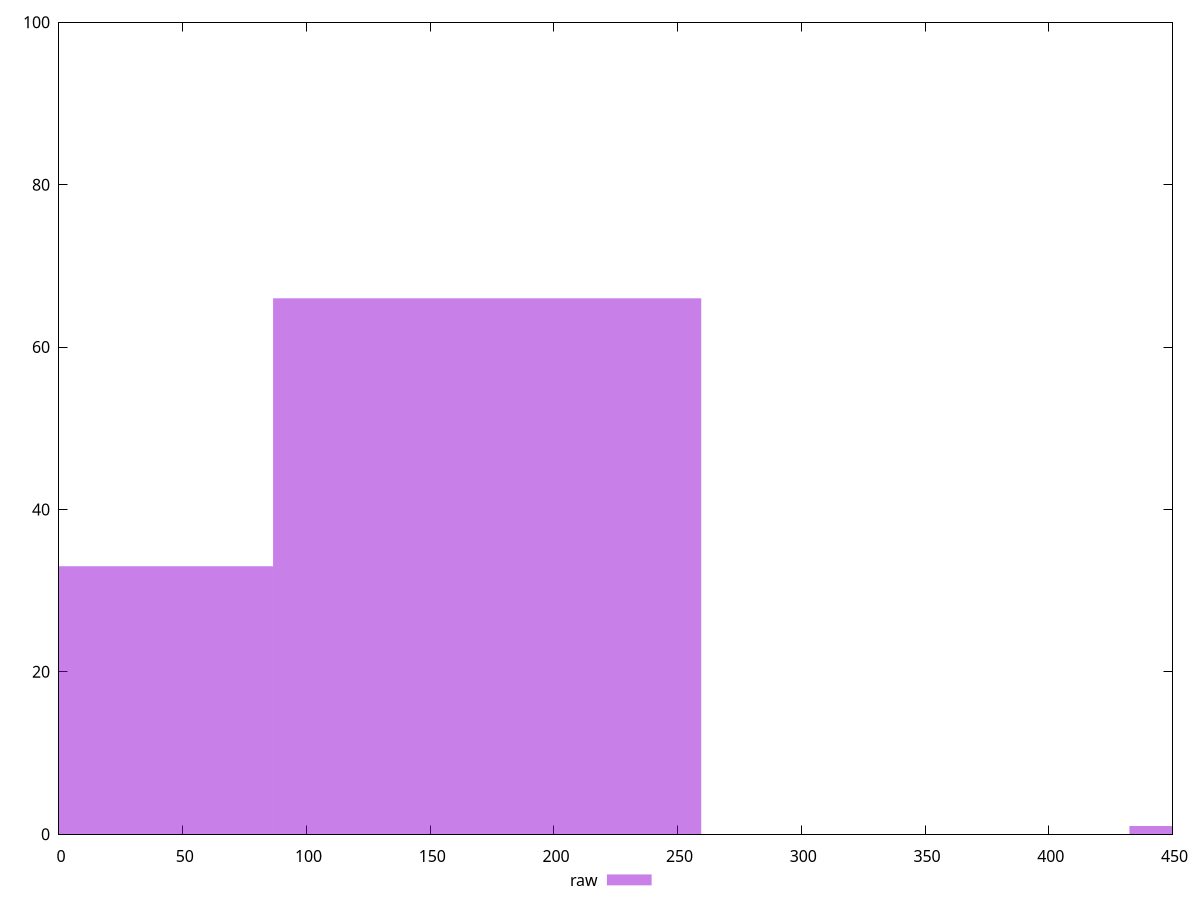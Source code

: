 reset

$raw <<EOF
519.102534651687 1
0 33
173.03417821722903 66
EOF

set key outside below
set boxwidth 173.03417821722903
set xrange [0:450]
set yrange [0:100]
set trange [0:100]
set style fill transparent solid 0.5 noborder
set terminal svg size 640, 490 enhanced background rgb 'white'
set output "report_00018_2021-02-10T15-25-16.877Z/uses-http2/samples/pages+cached+noadtech/raw/histogram.svg"

plot $raw title "raw" with boxes

reset
